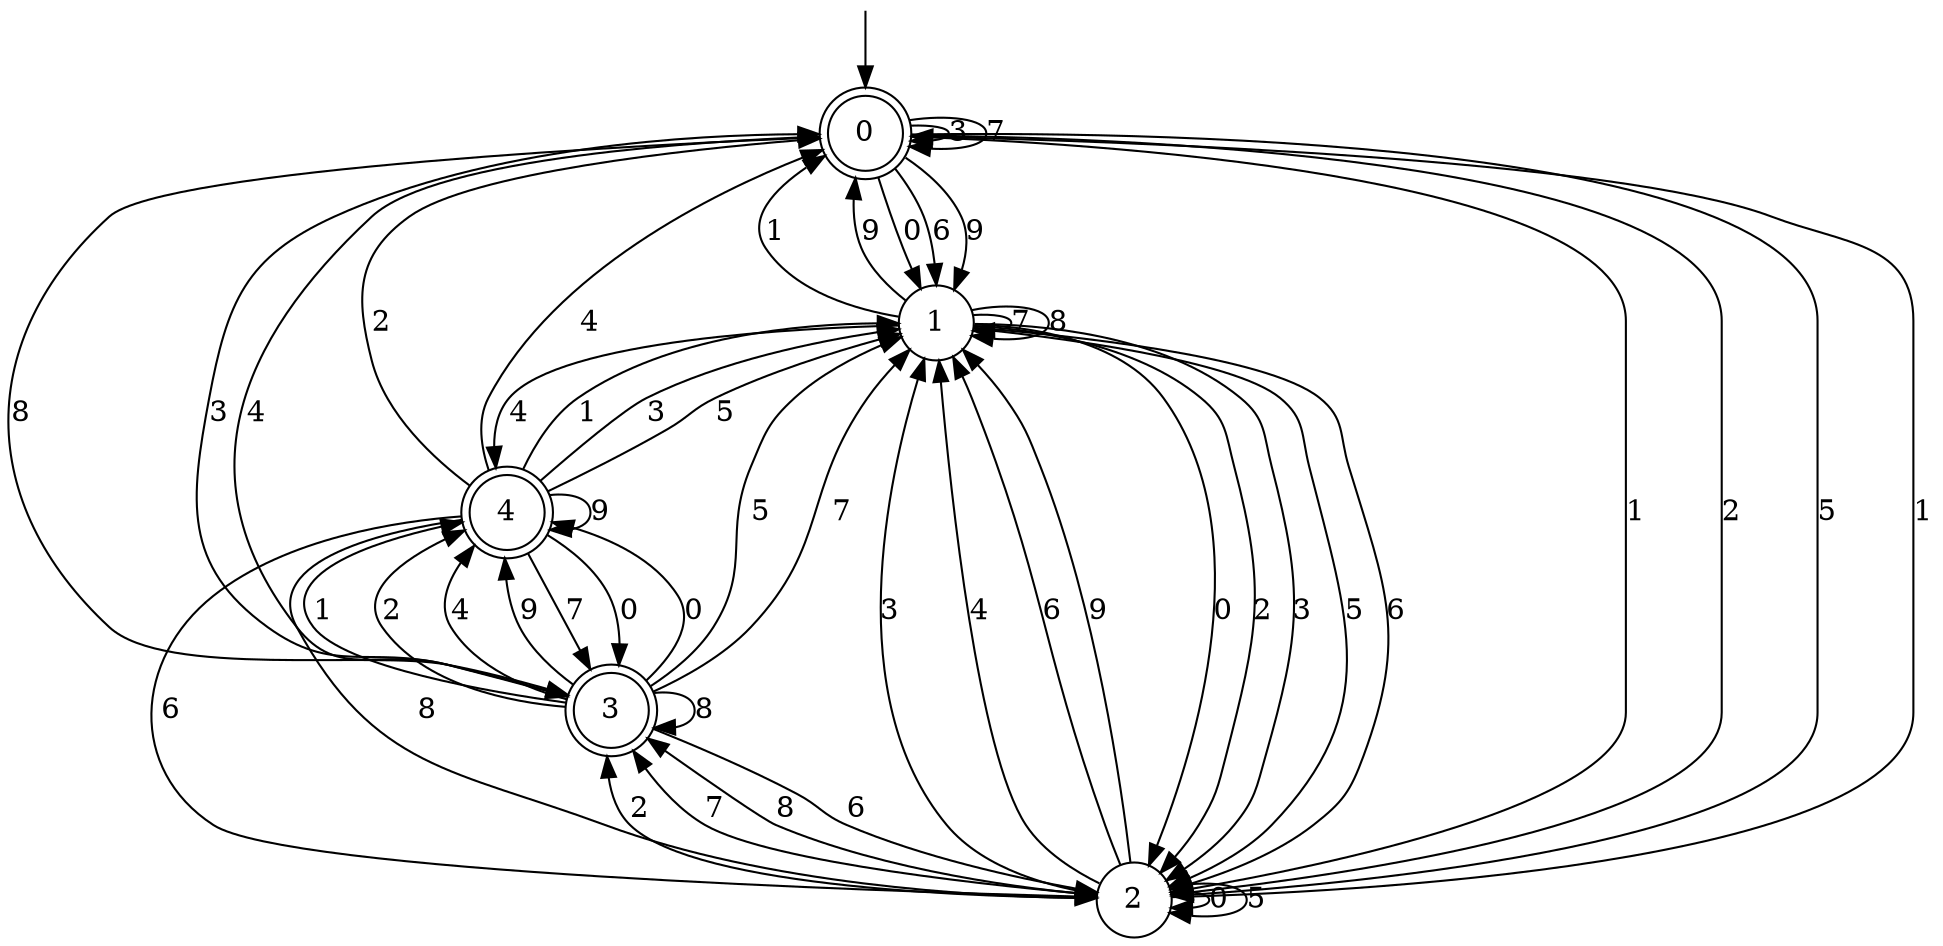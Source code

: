 digraph g {

	s0 [shape="doublecircle" label="0"];
	s1 [shape="circle" label="1"];
	s2 [shape="circle" label="2"];
	s3 [shape="doublecircle" label="3"];
	s4 [shape="doublecircle" label="4"];
	s0 -> s1 [label="0"];
	s0 -> s2 [label="1"];
	s0 -> s2 [label="2"];
	s0 -> s0 [label="3"];
	s0 -> s3 [label="4"];
	s0 -> s2 [label="5"];
	s0 -> s1 [label="6"];
	s0 -> s0 [label="7"];
	s0 -> s3 [label="8"];
	s0 -> s1 [label="9"];
	s1 -> s2 [label="0"];
	s1 -> s0 [label="1"];
	s1 -> s2 [label="2"];
	s1 -> s2 [label="3"];
	s1 -> s4 [label="4"];
	s1 -> s2 [label="5"];
	s1 -> s2 [label="6"];
	s1 -> s1 [label="7"];
	s1 -> s1 [label="8"];
	s1 -> s0 [label="9"];
	s2 -> s2 [label="0"];
	s2 -> s0 [label="1"];
	s2 -> s3 [label="2"];
	s2 -> s1 [label="3"];
	s2 -> s1 [label="4"];
	s2 -> s2 [label="5"];
	s2 -> s1 [label="6"];
	s2 -> s3 [label="7"];
	s2 -> s3 [label="8"];
	s2 -> s1 [label="9"];
	s3 -> s4 [label="0"];
	s3 -> s4 [label="1"];
	s3 -> s4 [label="2"];
	s3 -> s0 [label="3"];
	s3 -> s4 [label="4"];
	s3 -> s1 [label="5"];
	s3 -> s2 [label="6"];
	s3 -> s1 [label="7"];
	s3 -> s3 [label="8"];
	s3 -> s4 [label="9"];
	s4 -> s3 [label="0"];
	s4 -> s1 [label="1"];
	s4 -> s0 [label="2"];
	s4 -> s1 [label="3"];
	s4 -> s0 [label="4"];
	s4 -> s1 [label="5"];
	s4 -> s2 [label="6"];
	s4 -> s3 [label="7"];
	s4 -> s2 [label="8"];
	s4 -> s4 [label="9"];

__start0 [label="" shape="none" width="0" height="0"];
__start0 -> s0;

}
